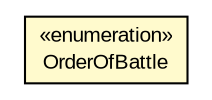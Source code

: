 #!/usr/local/bin/dot
#
# Class diagram 
# Generated by UMLGraph version R5_6-24-gf6e263 (http://www.umlgraph.org/)
#

digraph G {
	edge [fontname="arial",fontsize=10,labelfontname="arial",labelfontsize=10];
	node [fontname="arial",fontsize=10,shape=plaintext];
	nodesep=0.25;
	ranksep=0.5;
	// org.osmdroid.samplefragments.milstd2525.SimpleSymbol.OrderOfBattle
	c255225 [label=<<table title="org.osmdroid.samplefragments.milstd2525.SimpleSymbol.OrderOfBattle" border="0" cellborder="1" cellspacing="0" cellpadding="2" port="p" bgcolor="lemonChiffon" href="./SimpleSymbol.OrderOfBattle.html">
		<tr><td><table border="0" cellspacing="0" cellpadding="1">
<tr><td align="center" balign="center"> &#171;enumeration&#187; </td></tr>
<tr><td align="center" balign="center"> OrderOfBattle </td></tr>
		</table></td></tr>
		</table>>, URL="./SimpleSymbol.OrderOfBattle.html", fontname="arial", fontcolor="black", fontsize=10.0];
}

